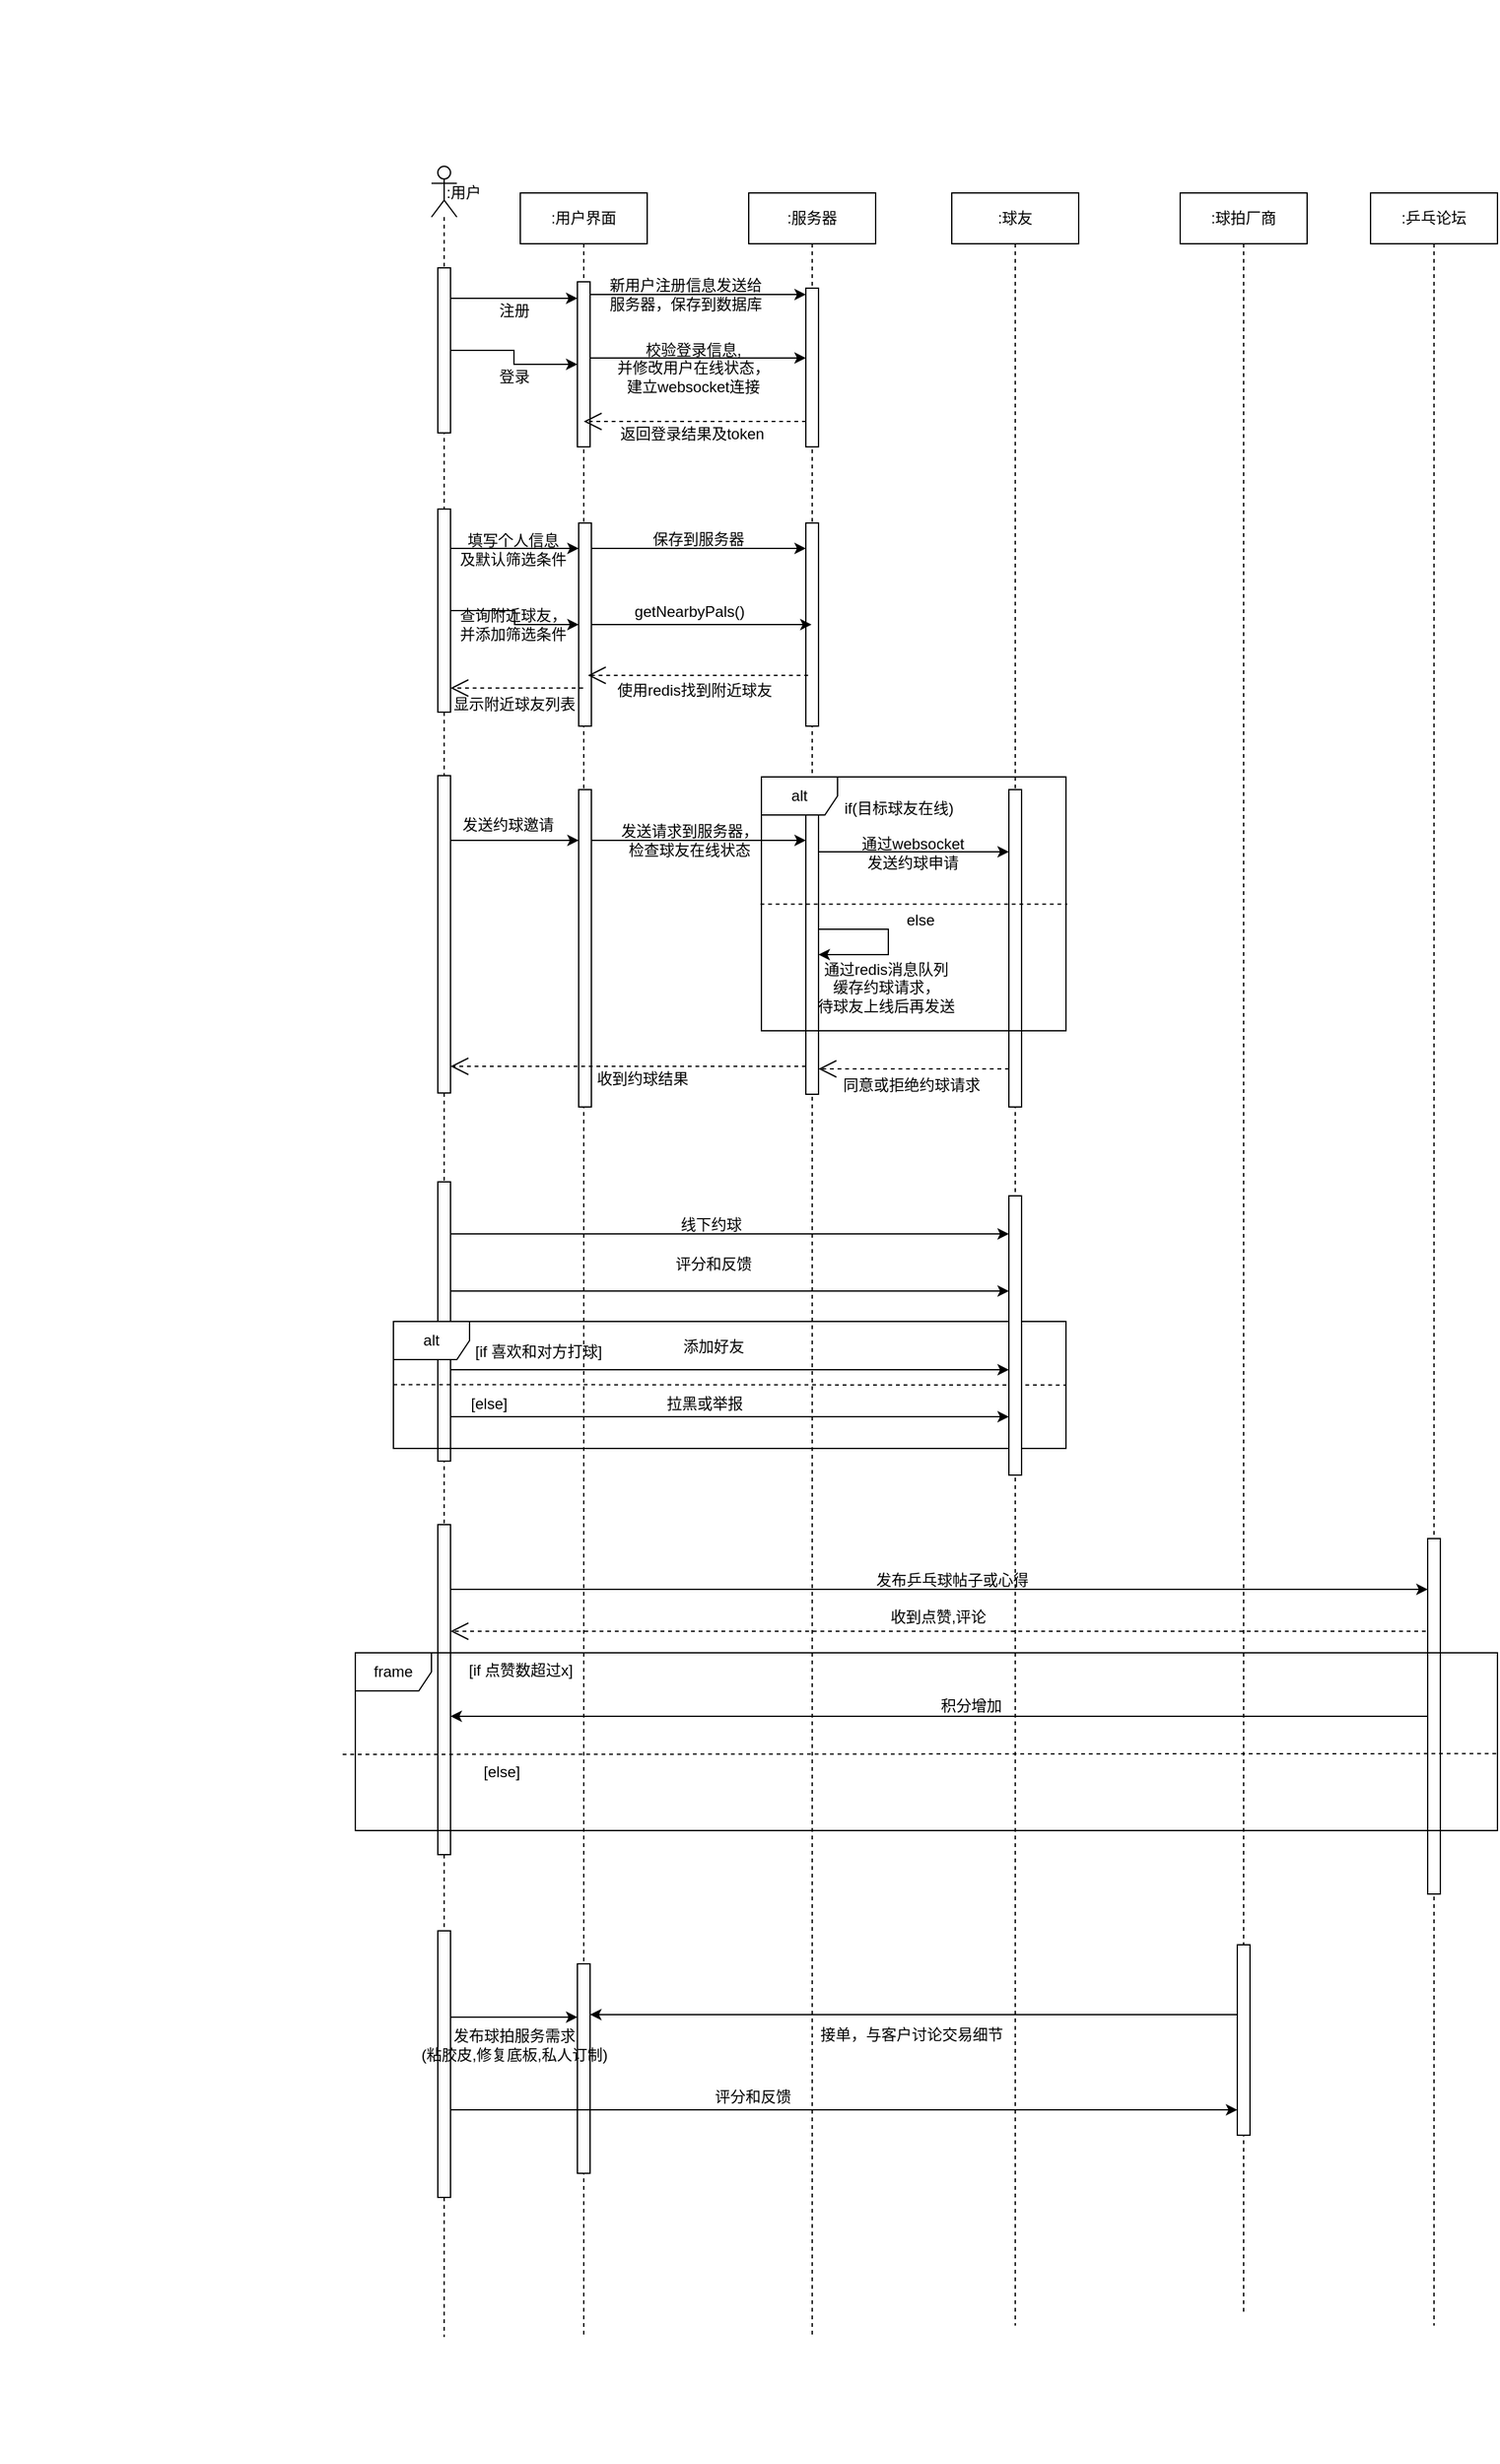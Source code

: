 <mxfile version="24.2.5" type="github">
  <diagram name="Page-1" id="2YBvvXClWsGukQMizWep">
    <mxGraphModel dx="1293" dy="548" grid="1" gridSize="10" guides="1" tooltips="1" connect="1" arrows="1" fold="1" page="1" pageScale="1" pageWidth="850" pageHeight="1100" math="0" shadow="0">
      <root>
        <mxCell id="0" />
        <mxCell id="1" parent="0" />
        <mxCell id="brgdM_ip_KjS1nYenWTX-2" value=":用户界面" style="shape=umlLifeline;perimeter=lifelinePerimeter;whiteSpace=wrap;html=1;container=1;dropTarget=0;collapsible=0;recursiveResize=0;outlineConnect=0;portConstraint=eastwest;newEdgeStyle={&quot;curved&quot;:0,&quot;rounded&quot;:0};" parent="1" vertex="1">
          <mxGeometry x="520" y="191" width="100" height="1690" as="geometry" />
        </mxCell>
        <mxCell id="brgdM_ip_KjS1nYenWTX-30" value="" style="html=1;points=[[0,0,0,0,5],[0,1,0,0,-5],[1,0,0,0,5],[1,1,0,0,-5]];perimeter=orthogonalPerimeter;outlineConnect=0;targetShapes=umlLifeline;portConstraint=eastwest;newEdgeStyle={&quot;curved&quot;:0,&quot;rounded&quot;:0};" parent="brgdM_ip_KjS1nYenWTX-2" vertex="1">
          <mxGeometry x="45" y="70" width="10" height="130" as="geometry" />
        </mxCell>
        <mxCell id="brgdM_ip_KjS1nYenWTX-42" value="" style="html=1;points=[[0,0,0,0,5],[0,1,0,0,-5],[1,0,0,0,5],[1,1,0,0,-5]];perimeter=orthogonalPerimeter;outlineConnect=0;targetShapes=umlLifeline;portConstraint=eastwest;newEdgeStyle={&quot;curved&quot;:0,&quot;rounded&quot;:0};" parent="brgdM_ip_KjS1nYenWTX-2" vertex="1">
          <mxGeometry x="46" y="260" width="10" height="160" as="geometry" />
        </mxCell>
        <mxCell id="brgdM_ip_KjS1nYenWTX-62" value="" style="html=1;points=[[0,0,0,0,5],[0,1,0,0,-5],[1,0,0,0,5],[1,1,0,0,-5]];perimeter=orthogonalPerimeter;outlineConnect=0;targetShapes=umlLifeline;portConstraint=eastwest;newEdgeStyle={&quot;curved&quot;:0,&quot;rounded&quot;:0};" parent="brgdM_ip_KjS1nYenWTX-2" vertex="1">
          <mxGeometry x="46" y="470" width="10" height="250" as="geometry" />
        </mxCell>
        <mxCell id="brgdM_ip_KjS1nYenWTX-123" value="" style="html=1;points=[[0,0,0,0,5],[0,1,0,0,-5],[1,0,0,0,5],[1,1,0,0,-5]];perimeter=orthogonalPerimeter;outlineConnect=0;targetShapes=umlLifeline;portConstraint=eastwest;newEdgeStyle={&quot;curved&quot;:0,&quot;rounded&quot;:0};" parent="brgdM_ip_KjS1nYenWTX-2" vertex="1">
          <mxGeometry x="45" y="1395" width="10" height="165" as="geometry" />
        </mxCell>
        <mxCell id="brgdM_ip_KjS1nYenWTX-6" value=":服务器" style="shape=umlLifeline;perimeter=lifelinePerimeter;whiteSpace=wrap;html=1;container=1;dropTarget=0;collapsible=0;recursiveResize=0;outlineConnect=0;portConstraint=eastwest;newEdgeStyle={&quot;curved&quot;:0,&quot;rounded&quot;:0};" parent="1" vertex="1">
          <mxGeometry x="700" y="191" width="100" height="1690" as="geometry" />
        </mxCell>
        <mxCell id="brgdM_ip_KjS1nYenWTX-33" value="" style="html=1;points=[[0,0,0,0,5],[0,1,0,0,-5],[1,0,0,0,5],[1,1,0,0,-5]];perimeter=orthogonalPerimeter;outlineConnect=0;targetShapes=umlLifeline;portConstraint=eastwest;newEdgeStyle={&quot;curved&quot;:0,&quot;rounded&quot;:0};" parent="brgdM_ip_KjS1nYenWTX-6" vertex="1">
          <mxGeometry x="45" y="75" width="10" height="125" as="geometry" />
        </mxCell>
        <mxCell id="brgdM_ip_KjS1nYenWTX-43" value="" style="html=1;points=[[0,0,0,0,5],[0,1,0,0,-5],[1,0,0,0,5],[1,1,0,0,-5]];perimeter=orthogonalPerimeter;outlineConnect=0;targetShapes=umlLifeline;portConstraint=eastwest;newEdgeStyle={&quot;curved&quot;:0,&quot;rounded&quot;:0};" parent="brgdM_ip_KjS1nYenWTX-6" vertex="1">
          <mxGeometry x="45" y="260" width="10" height="160" as="geometry" />
        </mxCell>
        <mxCell id="brgdM_ip_KjS1nYenWTX-63" value="" style="html=1;points=[[0,0,0,0,5],[0,1,0,0,-5],[1,0,0,0,5],[1,1,0,0,-5]];perimeter=orthogonalPerimeter;outlineConnect=0;targetShapes=umlLifeline;portConstraint=eastwest;newEdgeStyle={&quot;curved&quot;:0,&quot;rounded&quot;:0};" parent="brgdM_ip_KjS1nYenWTX-6" vertex="1">
          <mxGeometry x="45" y="470" width="10" height="240" as="geometry" />
        </mxCell>
        <mxCell id="brgdM_ip_KjS1nYenWTX-74" style="edgeStyle=orthogonalEdgeStyle;rounded=0;orthogonalLoop=1;jettySize=auto;html=1;curved=0;" parent="brgdM_ip_KjS1nYenWTX-6" source="brgdM_ip_KjS1nYenWTX-63" target="brgdM_ip_KjS1nYenWTX-63" edge="1">
          <mxGeometry relative="1" as="geometry">
            <mxPoint x="120" y="650" as="targetPoint" />
            <Array as="points">
              <mxPoint x="110" y="600" />
            </Array>
          </mxGeometry>
        </mxCell>
        <mxCell id="brgdM_ip_KjS1nYenWTX-7" value="" style="group" parent="1" vertex="1" connectable="0">
          <mxGeometry x="110" y="39" width="500" height="1940" as="geometry" />
        </mxCell>
        <mxCell id="brgdM_ip_KjS1nYenWTX-4" value="" style="shape=umlLifeline;perimeter=lifelinePerimeter;whiteSpace=wrap;html=1;container=1;dropTarget=0;collapsible=0;recursiveResize=0;outlineConnect=0;portConstraint=eastwest;newEdgeStyle={&quot;curved&quot;:0,&quot;rounded&quot;:0};participant=umlActor;" parent="brgdM_ip_KjS1nYenWTX-7" vertex="1">
          <mxGeometry x="340" y="131" width="20" height="1710" as="geometry" />
        </mxCell>
        <mxCell id="brgdM_ip_KjS1nYenWTX-41" value="" style="html=1;points=[[0,0,0,0,5],[0,1,0,0,-5],[1,0,0,0,5],[1,1,0,0,-5]];perimeter=orthogonalPerimeter;outlineConnect=0;targetShapes=umlLifeline;portConstraint=eastwest;newEdgeStyle={&quot;curved&quot;:0,&quot;rounded&quot;:0};" parent="brgdM_ip_KjS1nYenWTX-4" vertex="1">
          <mxGeometry x="5" y="270" width="10" height="160" as="geometry" />
        </mxCell>
        <mxCell id="brgdM_ip_KjS1nYenWTX-61" value="" style="html=1;points=[[0,0,0,0,5],[0,1,0,0,-5],[1,0,0,0,5],[1,1,0,0,-5]];perimeter=orthogonalPerimeter;outlineConnect=0;targetShapes=umlLifeline;portConstraint=eastwest;newEdgeStyle={&quot;curved&quot;:0,&quot;rounded&quot;:0};" parent="brgdM_ip_KjS1nYenWTX-4" vertex="1">
          <mxGeometry x="5" y="480" width="10" height="250" as="geometry" />
        </mxCell>
        <mxCell id="brgdM_ip_KjS1nYenWTX-101" value="" style="html=1;points=[[0,0,0,0,5],[0,1,0,0,-5],[1,0,0,0,5],[1,1,0,0,-5]];perimeter=orthogonalPerimeter;outlineConnect=0;targetShapes=umlLifeline;portConstraint=eastwest;newEdgeStyle={&quot;curved&quot;:0,&quot;rounded&quot;:0};" parent="brgdM_ip_KjS1nYenWTX-4" vertex="1">
          <mxGeometry x="5" y="1070" width="10" height="260" as="geometry" />
        </mxCell>
        <mxCell id="brgdM_ip_KjS1nYenWTX-119" value="" style="html=1;points=[[0,0,0,0,5],[0,1,0,0,-5],[1,0,0,0,5],[1,1,0,0,-5]];perimeter=orthogonalPerimeter;outlineConnect=0;targetShapes=umlLifeline;portConstraint=eastwest;newEdgeStyle={&quot;curved&quot;:0,&quot;rounded&quot;:0};" parent="brgdM_ip_KjS1nYenWTX-4" vertex="1">
          <mxGeometry x="5" y="1390" width="10" height="210" as="geometry" />
        </mxCell>
        <mxCell id="brgdM_ip_KjS1nYenWTX-5" value=":用户" style="text;html=1;align=center;verticalAlign=middle;resizable=0;points=[];autosize=1;strokeColor=none;fillColor=none;" parent="brgdM_ip_KjS1nYenWTX-7" vertex="1">
          <mxGeometry x="340" y="137" width="50" height="30" as="geometry" />
        </mxCell>
        <mxCell id="brgdM_ip_KjS1nYenWTX-23" value="" style="html=1;points=[[0,0,0,0,5],[0,1,0,0,-5],[1,0,0,0,5],[1,1,0,0,-5]];perimeter=orthogonalPerimeter;outlineConnect=0;targetShapes=umlLifeline;portConstraint=eastwest;newEdgeStyle={&quot;curved&quot;:0,&quot;rounded&quot;:0};" parent="brgdM_ip_KjS1nYenWTX-7" vertex="1">
          <mxGeometry x="345" y="211" width="10" height="130" as="geometry" />
        </mxCell>
        <mxCell id="brgdM_ip_KjS1nYenWTX-86" value="" style="html=1;points=[[0,0,0,0,5],[0,1,0,0,-5],[1,0,0,0,5],[1,1,0,0,-5]];perimeter=orthogonalPerimeter;outlineConnect=0;targetShapes=umlLifeline;portConstraint=eastwest;newEdgeStyle={&quot;curved&quot;:0,&quot;rounded&quot;:0};" parent="brgdM_ip_KjS1nYenWTX-7" vertex="1">
          <mxGeometry x="345" y="931" width="10" height="220" as="geometry" />
        </mxCell>
        <mxCell id="brgdM_ip_KjS1nYenWTX-94" value="alt" style="shape=umlFrame;whiteSpace=wrap;html=1;pointerEvents=0;" parent="brgdM_ip_KjS1nYenWTX-7" vertex="1">
          <mxGeometry x="310" y="1041" width="530" height="100" as="geometry" />
        </mxCell>
        <mxCell id="brgdM_ip_KjS1nYenWTX-91" value="评分和反馈" style="text;html=1;align=center;verticalAlign=middle;resizable=0;points=[];autosize=1;strokeColor=none;fillColor=none;" parent="brgdM_ip_KjS1nYenWTX-7" vertex="1">
          <mxGeometry x="522" y="981" width="80" height="30" as="geometry" />
        </mxCell>
        <mxCell id="brgdM_ip_KjS1nYenWTX-93" value="添加好友" style="text;html=1;align=center;verticalAlign=middle;resizable=0;points=[];autosize=1;strokeColor=none;fillColor=none;" parent="brgdM_ip_KjS1nYenWTX-7" vertex="1">
          <mxGeometry x="527" y="1046" width="70" height="30" as="geometry" />
        </mxCell>
        <mxCell id="brgdM_ip_KjS1nYenWTX-95" value="" style="endArrow=none;dashed=1;html=1;rounded=0;exitX=-0.003;exitY=0.501;exitDx=0;exitDy=0;exitPerimeter=0;" parent="brgdM_ip_KjS1nYenWTX-7" edge="1">
          <mxGeometry width="50" height="50" relative="1" as="geometry">
            <mxPoint x="310" y="1090.7" as="sourcePoint" />
            <mxPoint x="840" y="1091.07" as="targetPoint" />
          </mxGeometry>
        </mxCell>
        <mxCell id="brgdM_ip_KjS1nYenWTX-106" value="" style="endArrow=open;endSize=12;dashed=1;html=1;rounded=0;" parent="brgdM_ip_KjS1nYenWTX-7" source="brgdM_ip_KjS1nYenWTX-22" edge="1">
          <mxGeometry width="160" relative="1" as="geometry">
            <mxPoint x="1245" y="1285" as="sourcePoint" />
            <mxPoint x="355" y="1285.0" as="targetPoint" />
            <Array as="points">
              <mxPoint x="569.25" y="1285" />
            </Array>
          </mxGeometry>
        </mxCell>
        <mxCell id="brgdM_ip_KjS1nYenWTX-110" value="[if 点赞数超过x]" style="text;html=1;align=center;verticalAlign=middle;resizable=0;points=[];autosize=1;strokeColor=none;fillColor=none;" parent="brgdM_ip_KjS1nYenWTX-7" vertex="1">
          <mxGeometry x="355" y="1301" width="110" height="30" as="geometry" />
        </mxCell>
        <mxCell id="brgdM_ip_KjS1nYenWTX-117" value="积分增加" style="text;html=1;align=center;verticalAlign=middle;resizable=0;points=[];autosize=1;strokeColor=none;fillColor=none;" parent="brgdM_ip_KjS1nYenWTX-7" vertex="1">
          <mxGeometry x="730" y="1329" width="70" height="30" as="geometry" />
        </mxCell>
        <mxCell id="brgdM_ip_KjS1nYenWTX-118" value="[else]" style="text;html=1;align=center;verticalAlign=middle;resizable=0;points=[];autosize=1;strokeColor=none;fillColor=none;" parent="brgdM_ip_KjS1nYenWTX-7" vertex="1">
          <mxGeometry x="370" y="1381" width="50" height="30" as="geometry" />
        </mxCell>
        <mxCell id="brgdM_ip_KjS1nYenWTX-124" value="发布球拍服务需求&lt;div&gt;(粘胶皮,修复底板,私人订制)&lt;/div&gt;" style="text;html=1;align=center;verticalAlign=middle;resizable=0;points=[];autosize=1;strokeColor=none;fillColor=none;" parent="brgdM_ip_KjS1nYenWTX-7" vertex="1">
          <mxGeometry x="320" y="1591" width="170" height="40" as="geometry" />
        </mxCell>
        <mxCell id="brgdM_ip_KjS1nYenWTX-126" value="接单，与客户讨论交易细节" style="text;html=1;align=center;verticalAlign=middle;resizable=0;points=[];autosize=1;strokeColor=none;fillColor=none;" parent="brgdM_ip_KjS1nYenWTX-7" vertex="1">
          <mxGeometry x="633" y="1588" width="170" height="30" as="geometry" />
        </mxCell>
        <mxCell id="brgdM_ip_KjS1nYenWTX-127" style="edgeStyle=orthogonalEdgeStyle;rounded=0;orthogonalLoop=1;jettySize=auto;html=1;curved=0;" parent="brgdM_ip_KjS1nYenWTX-7" edge="1">
          <mxGeometry relative="1" as="geometry">
            <mxPoint x="355" y="1662" as="sourcePoint" />
            <mxPoint x="975" y="1662" as="targetPoint" />
            <Array as="points">
              <mxPoint x="820" y="1662" />
              <mxPoint x="820" y="1662" />
            </Array>
          </mxGeometry>
        </mxCell>
        <mxCell id="brgdM_ip_KjS1nYenWTX-128" value="评分和反馈" style="text;html=1;align=center;verticalAlign=middle;resizable=0;points=[];autosize=1;strokeColor=none;fillColor=none;" parent="brgdM_ip_KjS1nYenWTX-7" vertex="1">
          <mxGeometry x="553" y="1637" width="80" height="30" as="geometry" />
        </mxCell>
        <mxCell id="brgdM_ip_KjS1nYenWTX-19" value=":球友" style="shape=umlLifeline;perimeter=lifelinePerimeter;whiteSpace=wrap;html=1;container=1;dropTarget=0;collapsible=0;recursiveResize=0;outlineConnect=0;portConstraint=eastwest;newEdgeStyle={&quot;curved&quot;:0,&quot;rounded&quot;:0};" parent="1" vertex="1">
          <mxGeometry x="860" y="191" width="100" height="1680" as="geometry" />
        </mxCell>
        <mxCell id="brgdM_ip_KjS1nYenWTX-64" value="" style="html=1;points=[[0,0,0,0,5],[0,1,0,0,-5],[1,0,0,0,5],[1,1,0,0,-5]];perimeter=orthogonalPerimeter;outlineConnect=0;targetShapes=umlLifeline;portConstraint=eastwest;newEdgeStyle={&quot;curved&quot;:0,&quot;rounded&quot;:0};" parent="brgdM_ip_KjS1nYenWTX-19" vertex="1">
          <mxGeometry x="45" y="470" width="10" height="250" as="geometry" />
        </mxCell>
        <mxCell id="brgdM_ip_KjS1nYenWTX-87" value="" style="html=1;points=[[0,0,0,0,5],[0,1,0,0,-5],[1,0,0,0,5],[1,1,0,0,-5]];perimeter=orthogonalPerimeter;outlineConnect=0;targetShapes=umlLifeline;portConstraint=eastwest;newEdgeStyle={&quot;curved&quot;:0,&quot;rounded&quot;:0};" parent="brgdM_ip_KjS1nYenWTX-19" vertex="1">
          <mxGeometry x="45" y="790" width="10" height="220" as="geometry" />
        </mxCell>
        <mxCell id="brgdM_ip_KjS1nYenWTX-21" value=":球拍厂商" style="shape=umlLifeline;perimeter=lifelinePerimeter;whiteSpace=wrap;html=1;container=1;dropTarget=0;collapsible=0;recursiveResize=0;outlineConnect=0;portConstraint=eastwest;newEdgeStyle={&quot;curved&quot;:0,&quot;rounded&quot;:0};" parent="1" vertex="1">
          <mxGeometry x="1040" y="191" width="100" height="1670" as="geometry" />
        </mxCell>
        <mxCell id="brgdM_ip_KjS1nYenWTX-121" value="" style="html=1;points=[[0,0,0,0,5],[0,1,0,0,-5],[1,0,0,0,5],[1,1,0,0,-5]];perimeter=orthogonalPerimeter;outlineConnect=0;targetShapes=umlLifeline;portConstraint=eastwest;newEdgeStyle={&quot;curved&quot;:0,&quot;rounded&quot;:0};" parent="brgdM_ip_KjS1nYenWTX-21" vertex="1">
          <mxGeometry x="45" y="1380" width="10" height="150" as="geometry" />
        </mxCell>
        <mxCell id="brgdM_ip_KjS1nYenWTX-22" value=":乒乓论坛" style="shape=umlLifeline;perimeter=lifelinePerimeter;whiteSpace=wrap;html=1;container=1;dropTarget=0;collapsible=0;recursiveResize=0;outlineConnect=0;portConstraint=eastwest;newEdgeStyle={&quot;curved&quot;:0,&quot;rounded&quot;:0};" parent="1" vertex="1">
          <mxGeometry x="1190" y="191" width="100" height="1680" as="geometry" />
        </mxCell>
        <mxCell id="brgdM_ip_KjS1nYenWTX-102" value="" style="html=1;points=[[0,0,0,0,5],[0,1,0,0,-5],[1,0,0,0,5],[1,1,0,0,-5]];perimeter=orthogonalPerimeter;outlineConnect=0;targetShapes=umlLifeline;portConstraint=eastwest;newEdgeStyle={&quot;curved&quot;:0,&quot;rounded&quot;:0};" parent="brgdM_ip_KjS1nYenWTX-22" vertex="1">
          <mxGeometry x="45" y="1060" width="10" height="280" as="geometry" />
        </mxCell>
        <mxCell id="brgdM_ip_KjS1nYenWTX-27" value="登录" style="text;html=1;align=center;verticalAlign=middle;resizable=0;points=[];autosize=1;strokeColor=none;fillColor=none;" parent="1" vertex="1">
          <mxGeometry x="490" y="321" width="50" height="30" as="geometry" />
        </mxCell>
        <mxCell id="brgdM_ip_KjS1nYenWTX-29" value="注册" style="text;html=1;align=center;verticalAlign=middle;resizable=0;points=[];autosize=1;strokeColor=none;fillColor=none;" parent="1" vertex="1">
          <mxGeometry x="490" y="269" width="50" height="30" as="geometry" />
        </mxCell>
        <mxCell id="brgdM_ip_KjS1nYenWTX-35" value="新用户注册信息发送给&lt;div&gt;服务器，保存到数据库&lt;/div&gt;" style="text;html=1;align=center;verticalAlign=middle;resizable=0;points=[];autosize=1;strokeColor=none;fillColor=none;" parent="1" vertex="1">
          <mxGeometry x="580" y="251" width="140" height="40" as="geometry" />
        </mxCell>
        <mxCell id="brgdM_ip_KjS1nYenWTX-37" value="校验登录信息,&lt;div&gt;并修改用户在线状态，&lt;/div&gt;&lt;div&gt;建立websocket连接&lt;/div&gt;" style="text;html=1;align=center;verticalAlign=middle;resizable=0;points=[];autosize=1;strokeColor=none;fillColor=none;" parent="1" vertex="1">
          <mxGeometry x="586" y="299" width="140" height="60" as="geometry" />
        </mxCell>
        <mxCell id="brgdM_ip_KjS1nYenWTX-39" value="" style="endArrow=open;endSize=12;dashed=1;html=1;rounded=0;" parent="1" source="brgdM_ip_KjS1nYenWTX-33" target="brgdM_ip_KjS1nYenWTX-2" edge="1">
          <mxGeometry width="160" relative="1" as="geometry">
            <mxPoint x="730" y="371" as="sourcePoint" />
            <mxPoint x="572.75" y="371.0" as="targetPoint" />
            <Array as="points">
              <mxPoint x="660" y="371" />
            </Array>
          </mxGeometry>
        </mxCell>
        <mxCell id="brgdM_ip_KjS1nYenWTX-40" value="返回登录结果及token" style="text;html=1;align=center;verticalAlign=middle;resizable=0;points=[];autosize=1;strokeColor=none;fillColor=none;" parent="1" vertex="1">
          <mxGeometry x="585" y="366" width="140" height="30" as="geometry" />
        </mxCell>
        <mxCell id="brgdM_ip_KjS1nYenWTX-45" value="填写个人信息&lt;div&gt;及默认筛选条件&lt;/div&gt;" style="text;html=1;align=center;verticalAlign=middle;resizable=0;points=[];autosize=1;strokeColor=none;fillColor=none;" parent="1" vertex="1">
          <mxGeometry x="459" y="452" width="110" height="40" as="geometry" />
        </mxCell>
        <mxCell id="brgdM_ip_KjS1nYenWTX-46" style="edgeStyle=orthogonalEdgeStyle;rounded=0;orthogonalLoop=1;jettySize=auto;html=1;curved=0;" parent="1" source="brgdM_ip_KjS1nYenWTX-42" target="brgdM_ip_KjS1nYenWTX-43" edge="1">
          <mxGeometry relative="1" as="geometry">
            <mxPoint x="720" y="481" as="targetPoint" />
            <Array as="points">
              <mxPoint x="660" y="471" />
              <mxPoint x="660" y="471" />
            </Array>
          </mxGeometry>
        </mxCell>
        <mxCell id="brgdM_ip_KjS1nYenWTX-47" value="" style="edgeStyle=orthogonalEdgeStyle;rounded=0;orthogonalLoop=1;jettySize=auto;html=1;curved=0;" parent="1" source="brgdM_ip_KjS1nYenWTX-23" target="brgdM_ip_KjS1nYenWTX-30" edge="1">
          <mxGeometry relative="1" as="geometry">
            <Array as="points" />
          </mxGeometry>
        </mxCell>
        <mxCell id="brgdM_ip_KjS1nYenWTX-48" style="edgeStyle=orthogonalEdgeStyle;rounded=0;orthogonalLoop=1;jettySize=auto;html=1;curved=0;" parent="1" edge="1">
          <mxGeometry relative="1" as="geometry">
            <mxPoint x="465" y="274" as="sourcePoint" />
            <mxPoint x="565" y="274" as="targetPoint" />
            <Array as="points">
              <mxPoint x="520" y="274" />
              <mxPoint x="520" y="274" />
            </Array>
          </mxGeometry>
        </mxCell>
        <mxCell id="brgdM_ip_KjS1nYenWTX-49" style="edgeStyle=orthogonalEdgeStyle;rounded=0;orthogonalLoop=1;jettySize=auto;html=1;curved=0;" parent="1" source="brgdM_ip_KjS1nYenWTX-30" target="brgdM_ip_KjS1nYenWTX-33" edge="1">
          <mxGeometry relative="1" as="geometry">
            <Array as="points">
              <mxPoint x="660" y="271" />
              <mxPoint x="660" y="271" />
            </Array>
          </mxGeometry>
        </mxCell>
        <mxCell id="brgdM_ip_KjS1nYenWTX-50" style="edgeStyle=orthogonalEdgeStyle;rounded=0;orthogonalLoop=1;jettySize=auto;html=1;curved=0;" parent="1" source="brgdM_ip_KjS1nYenWTX-30" target="brgdM_ip_KjS1nYenWTX-33" edge="1">
          <mxGeometry relative="1" as="geometry">
            <Array as="points">
              <mxPoint x="660" y="321" />
              <mxPoint x="660" y="321" />
            </Array>
          </mxGeometry>
        </mxCell>
        <mxCell id="brgdM_ip_KjS1nYenWTX-51" style="edgeStyle=orthogonalEdgeStyle;rounded=0;orthogonalLoop=1;jettySize=auto;html=1;curved=0;" parent="1" source="brgdM_ip_KjS1nYenWTX-41" target="brgdM_ip_KjS1nYenWTX-42" edge="1">
          <mxGeometry relative="1" as="geometry">
            <Array as="points">
              <mxPoint x="520" y="471" />
              <mxPoint x="520" y="471" />
            </Array>
          </mxGeometry>
        </mxCell>
        <mxCell id="brgdM_ip_KjS1nYenWTX-52" value="保存到服务器" style="text;html=1;align=center;verticalAlign=middle;resizable=0;points=[];autosize=1;strokeColor=none;fillColor=none;" parent="1" vertex="1">
          <mxGeometry x="610" y="449" width="100" height="30" as="geometry" />
        </mxCell>
        <mxCell id="brgdM_ip_KjS1nYenWTX-53" style="edgeStyle=orthogonalEdgeStyle;rounded=0;orthogonalLoop=1;jettySize=auto;html=1;curved=0;" parent="1" source="brgdM_ip_KjS1nYenWTX-41" target="brgdM_ip_KjS1nYenWTX-42" edge="1">
          <mxGeometry relative="1" as="geometry" />
        </mxCell>
        <mxCell id="brgdM_ip_KjS1nYenWTX-54" value="查询附近球友，&lt;div&gt;并添加筛选条件&lt;/div&gt;" style="text;html=1;align=center;verticalAlign=middle;resizable=0;points=[];autosize=1;strokeColor=none;fillColor=none;" parent="1" vertex="1">
          <mxGeometry x="459" y="511" width="110" height="40" as="geometry" />
        </mxCell>
        <mxCell id="brgdM_ip_KjS1nYenWTX-55" style="edgeStyle=orthogonalEdgeStyle;rounded=0;orthogonalLoop=1;jettySize=auto;html=1;curved=0;" parent="1" source="brgdM_ip_KjS1nYenWTX-42" target="brgdM_ip_KjS1nYenWTX-6" edge="1">
          <mxGeometry relative="1" as="geometry">
            <Array as="points">
              <mxPoint x="700" y="531" />
              <mxPoint x="700" y="531" />
            </Array>
          </mxGeometry>
        </mxCell>
        <mxCell id="brgdM_ip_KjS1nYenWTX-56" value="getNearbyPals()" style="text;html=1;align=center;verticalAlign=middle;resizable=0;points=[];autosize=1;strokeColor=none;fillColor=none;" parent="1" vertex="1">
          <mxGeometry x="598" y="506" width="110" height="30" as="geometry" />
        </mxCell>
        <mxCell id="brgdM_ip_KjS1nYenWTX-57" value="" style="endArrow=open;endSize=12;dashed=1;html=1;rounded=0;" parent="1" edge="1">
          <mxGeometry width="160" relative="1" as="geometry">
            <mxPoint x="746.75" y="571" as="sourcePoint" />
            <mxPoint x="573.25" y="571" as="targetPoint" />
            <Array as="points">
              <mxPoint x="672.25" y="571" />
            </Array>
          </mxGeometry>
        </mxCell>
        <mxCell id="brgdM_ip_KjS1nYenWTX-58" value="使用redis找到附近球友" style="text;html=1;align=center;verticalAlign=middle;resizable=0;points=[];autosize=1;strokeColor=none;fillColor=none;" parent="1" vertex="1">
          <mxGeometry x="582" y="568" width="150" height="30" as="geometry" />
        </mxCell>
        <mxCell id="brgdM_ip_KjS1nYenWTX-59" value="" style="endArrow=open;endSize=12;dashed=1;html=1;rounded=0;" parent="1" source="brgdM_ip_KjS1nYenWTX-2" target="brgdM_ip_KjS1nYenWTX-41" edge="1">
          <mxGeometry width="160" relative="1" as="geometry">
            <mxPoint x="690" y="641" as="sourcePoint" />
            <mxPoint x="480" y="581" as="targetPoint" />
            <Array as="points">
              <mxPoint x="520" y="581" />
            </Array>
          </mxGeometry>
        </mxCell>
        <mxCell id="brgdM_ip_KjS1nYenWTX-60" value="显示附近球友列表" style="text;html=1;align=center;verticalAlign=middle;resizable=0;points=[];autosize=1;strokeColor=none;fillColor=none;" parent="1" vertex="1">
          <mxGeometry x="455" y="579" width="120" height="30" as="geometry" />
        </mxCell>
        <mxCell id="brgdM_ip_KjS1nYenWTX-66" style="edgeStyle=orthogonalEdgeStyle;rounded=0;orthogonalLoop=1;jettySize=auto;html=1;curved=0;" parent="1" source="brgdM_ip_KjS1nYenWTX-61" target="brgdM_ip_KjS1nYenWTX-62" edge="1">
          <mxGeometry relative="1" as="geometry">
            <Array as="points">
              <mxPoint x="520" y="701" />
              <mxPoint x="520" y="701" />
            </Array>
          </mxGeometry>
        </mxCell>
        <mxCell id="brgdM_ip_KjS1nYenWTX-67" value="发送约球邀请" style="text;html=1;align=center;verticalAlign=middle;resizable=0;points=[];autosize=1;strokeColor=none;fillColor=none;" parent="1" vertex="1">
          <mxGeometry x="460" y="674" width="100" height="30" as="geometry" />
        </mxCell>
        <mxCell id="brgdM_ip_KjS1nYenWTX-68" style="edgeStyle=orthogonalEdgeStyle;rounded=0;orthogonalLoop=1;jettySize=auto;html=1;curved=0;" parent="1" source="brgdM_ip_KjS1nYenWTX-62" target="brgdM_ip_KjS1nYenWTX-63" edge="1">
          <mxGeometry relative="1" as="geometry">
            <Array as="points">
              <mxPoint x="660" y="701" />
              <mxPoint x="660" y="701" />
            </Array>
          </mxGeometry>
        </mxCell>
        <mxCell id="brgdM_ip_KjS1nYenWTX-70" value="发送请求到服务器，&lt;div&gt;检查球友在线状态&lt;/div&gt;" style="text;html=1;align=center;verticalAlign=middle;resizable=0;points=[];autosize=1;strokeColor=none;fillColor=none;" parent="1" vertex="1">
          <mxGeometry x="588" y="681" width="130" height="40" as="geometry" />
        </mxCell>
        <mxCell id="brgdM_ip_KjS1nYenWTX-72" style="edgeStyle=orthogonalEdgeStyle;rounded=0;orthogonalLoop=1;jettySize=auto;html=1;curved=0;" parent="1" edge="1">
          <mxGeometry relative="1" as="geometry">
            <mxPoint x="755" y="710" as="sourcePoint" />
            <mxPoint x="905" y="710" as="targetPoint" />
            <Array as="points">
              <mxPoint x="850" y="710" />
              <mxPoint x="850" y="710" />
            </Array>
          </mxGeometry>
        </mxCell>
        <mxCell id="brgdM_ip_KjS1nYenWTX-73" value="通过websocket&lt;div&gt;发送约球申请&lt;/div&gt;" style="text;html=1;align=center;verticalAlign=middle;resizable=0;points=[];autosize=1;strokeColor=none;fillColor=none;" parent="1" vertex="1">
          <mxGeometry x="779" y="691" width="100" height="40" as="geometry" />
        </mxCell>
        <mxCell id="brgdM_ip_KjS1nYenWTX-75" value="通过redis消息队列&lt;div&gt;缓存约球请求，&lt;/div&gt;&lt;div&gt;待球友上线后再发送&lt;/div&gt;" style="text;html=1;align=center;verticalAlign=middle;resizable=0;points=[];autosize=1;strokeColor=none;fillColor=none;" parent="1" vertex="1">
          <mxGeometry x="743" y="787" width="130" height="60" as="geometry" />
        </mxCell>
        <mxCell id="brgdM_ip_KjS1nYenWTX-76" value="alt" style="shape=umlFrame;whiteSpace=wrap;html=1;pointerEvents=0;" parent="1" vertex="1">
          <mxGeometry x="710" y="651" width="240" height="200" as="geometry" />
        </mxCell>
        <mxCell id="brgdM_ip_KjS1nYenWTX-77" value="" style="endArrow=none;dashed=1;html=1;rounded=0;entryX=1.004;entryY=0.501;entryDx=0;entryDy=0;entryPerimeter=0;exitX=-0.003;exitY=0.501;exitDx=0;exitDy=0;exitPerimeter=0;" parent="1" source="brgdM_ip_KjS1nYenWTX-76" target="brgdM_ip_KjS1nYenWTX-76" edge="1">
          <mxGeometry width="50" height="50" relative="1" as="geometry">
            <mxPoint x="720" y="801" as="sourcePoint" />
            <mxPoint x="770" y="751" as="targetPoint" />
          </mxGeometry>
        </mxCell>
        <mxCell id="brgdM_ip_KjS1nYenWTX-78" value="if(目标球友在线)" style="text;html=1;align=center;verticalAlign=middle;resizable=0;points=[];autosize=1;strokeColor=none;fillColor=none;" parent="1" vertex="1">
          <mxGeometry x="763" y="661" width="110" height="30" as="geometry" />
        </mxCell>
        <mxCell id="brgdM_ip_KjS1nYenWTX-79" value="else" style="text;html=1;align=center;verticalAlign=middle;resizable=0;points=[];autosize=1;strokeColor=none;fillColor=none;" parent="1" vertex="1">
          <mxGeometry x="810" y="749" width="50" height="30" as="geometry" />
        </mxCell>
        <mxCell id="brgdM_ip_KjS1nYenWTX-82" value="" style="endArrow=open;endSize=12;dashed=1;html=1;rounded=0;" parent="1" source="brgdM_ip_KjS1nYenWTX-64" target="brgdM_ip_KjS1nYenWTX-63" edge="1">
          <mxGeometry width="160" relative="1" as="geometry">
            <mxPoint x="900" y="881" as="sourcePoint" />
            <mxPoint x="760" y="881" as="targetPoint" />
            <Array as="points">
              <mxPoint x="841.25" y="881" />
            </Array>
          </mxGeometry>
        </mxCell>
        <mxCell id="brgdM_ip_KjS1nYenWTX-83" value="同意或拒绝约球请求" style="text;html=1;align=center;verticalAlign=middle;resizable=0;points=[];autosize=1;strokeColor=none;fillColor=none;" parent="1" vertex="1">
          <mxGeometry x="763" y="879" width="130" height="30" as="geometry" />
        </mxCell>
        <mxCell id="brgdM_ip_KjS1nYenWTX-84" value="" style="endArrow=open;endSize=12;dashed=1;html=1;rounded=0;" parent="1" source="brgdM_ip_KjS1nYenWTX-63" target="brgdM_ip_KjS1nYenWTX-61" edge="1">
          <mxGeometry width="160" relative="1" as="geometry">
            <mxPoint x="743" y="879" as="sourcePoint" />
            <mxPoint x="580" y="879" as="targetPoint" />
            <Array as="points">
              <mxPoint x="679.25" y="879" />
            </Array>
          </mxGeometry>
        </mxCell>
        <mxCell id="brgdM_ip_KjS1nYenWTX-85" value="收到约球结果" style="text;html=1;align=center;verticalAlign=middle;resizable=0;points=[];autosize=1;strokeColor=none;fillColor=none;" parent="1" vertex="1">
          <mxGeometry x="566" y="874" width="100" height="30" as="geometry" />
        </mxCell>
        <mxCell id="brgdM_ip_KjS1nYenWTX-88" style="edgeStyle=orthogonalEdgeStyle;rounded=0;orthogonalLoop=1;jettySize=auto;html=1;curved=0;" parent="1" source="brgdM_ip_KjS1nYenWTX-86" target="brgdM_ip_KjS1nYenWTX-87" edge="1">
          <mxGeometry relative="1" as="geometry">
            <Array as="points">
              <mxPoint x="690" y="1011" />
              <mxPoint x="690" y="1011" />
            </Array>
          </mxGeometry>
        </mxCell>
        <mxCell id="brgdM_ip_KjS1nYenWTX-89" value="线下约球" style="text;html=1;align=center;verticalAlign=middle;resizable=0;points=[];autosize=1;strokeColor=none;fillColor=none;" parent="1" vertex="1">
          <mxGeometry x="635" y="989" width="70" height="30" as="geometry" />
        </mxCell>
        <mxCell id="brgdM_ip_KjS1nYenWTX-90" style="edgeStyle=orthogonalEdgeStyle;rounded=0;orthogonalLoop=1;jettySize=auto;html=1;curved=0;" parent="1" source="brgdM_ip_KjS1nYenWTX-86" target="brgdM_ip_KjS1nYenWTX-87" edge="1">
          <mxGeometry relative="1" as="geometry">
            <mxPoint x="500" y="1041" as="sourcePoint" />
            <mxPoint x="900" y="1056" as="targetPoint" />
            <Array as="points">
              <mxPoint x="900" y="1056" />
              <mxPoint x="900" y="1056" />
            </Array>
          </mxGeometry>
        </mxCell>
        <mxCell id="brgdM_ip_KjS1nYenWTX-96" value="[if 喜欢和对方打球]" style="text;html=1;align=center;verticalAlign=middle;resizable=0;points=[];autosize=1;strokeColor=none;fillColor=none;" parent="1" vertex="1">
          <mxGeometry x="474" y="1089" width="120" height="30" as="geometry" />
        </mxCell>
        <mxCell id="brgdM_ip_KjS1nYenWTX-97" style="edgeStyle=orthogonalEdgeStyle;rounded=0;orthogonalLoop=1;jettySize=auto;html=1;curved=0;" parent="1" edge="1">
          <mxGeometry relative="1" as="geometry">
            <mxPoint x="465" y="1118.03" as="sourcePoint" />
            <mxPoint x="905" y="1118.03" as="targetPoint" />
            <Array as="points">
              <mxPoint x="690" y="1118" />
              <mxPoint x="690" y="1118" />
            </Array>
          </mxGeometry>
        </mxCell>
        <mxCell id="brgdM_ip_KjS1nYenWTX-98" value="[else]" style="text;html=1;align=center;verticalAlign=middle;resizable=0;points=[];autosize=1;strokeColor=none;fillColor=none;" parent="1" vertex="1">
          <mxGeometry x="470" y="1130" width="50" height="30" as="geometry" />
        </mxCell>
        <mxCell id="brgdM_ip_KjS1nYenWTX-99" style="edgeStyle=orthogonalEdgeStyle;rounded=0;orthogonalLoop=1;jettySize=auto;html=1;curved=0;" parent="1" edge="1">
          <mxGeometry relative="1" as="geometry">
            <mxPoint x="465" y="1155.03" as="sourcePoint" />
            <mxPoint x="905" y="1155.03" as="targetPoint" />
            <Array as="points">
              <mxPoint x="570" y="1155" />
              <mxPoint x="570" y="1155" />
            </Array>
          </mxGeometry>
        </mxCell>
        <mxCell id="brgdM_ip_KjS1nYenWTX-100" value="拉黑或举报" style="text;html=1;align=center;verticalAlign=middle;resizable=0;points=[];autosize=1;strokeColor=none;fillColor=none;" parent="1" vertex="1">
          <mxGeometry x="625" y="1130" width="80" height="30" as="geometry" />
        </mxCell>
        <mxCell id="brgdM_ip_KjS1nYenWTX-103" style="edgeStyle=orthogonalEdgeStyle;rounded=0;orthogonalLoop=1;jettySize=auto;html=1;curved=0;" parent="1" source="brgdM_ip_KjS1nYenWTX-101" target="brgdM_ip_KjS1nYenWTX-102" edge="1">
          <mxGeometry relative="1" as="geometry">
            <mxPoint x="480" y="1291" as="sourcePoint" />
            <Array as="points">
              <mxPoint x="680" y="1291" />
              <mxPoint x="680" y="1291" />
            </Array>
          </mxGeometry>
        </mxCell>
        <mxCell id="brgdM_ip_KjS1nYenWTX-105" value="发布乒乓球帖子或心得" style="text;html=1;align=center;verticalAlign=middle;resizable=0;points=[];autosize=1;strokeColor=none;fillColor=none;" parent="1" vertex="1">
          <mxGeometry x="790" y="1269" width="140" height="30" as="geometry" />
        </mxCell>
        <mxCell id="brgdM_ip_KjS1nYenWTX-107" value="收到点赞,评论" style="text;html=1;align=center;verticalAlign=middle;resizable=0;points=[];autosize=1;strokeColor=none;fillColor=none;" parent="1" vertex="1">
          <mxGeometry x="799" y="1298" width="100" height="30" as="geometry" />
        </mxCell>
        <mxCell id="brgdM_ip_KjS1nYenWTX-108" value="frame" style="shape=umlFrame;whiteSpace=wrap;html=1;pointerEvents=0;" parent="1" vertex="1">
          <mxGeometry x="390" y="1341" width="900" height="140" as="geometry" />
        </mxCell>
        <mxCell id="brgdM_ip_KjS1nYenWTX-109" value="" style="endArrow=none;dashed=1;html=1;rounded=0;entryX=0.999;entryY=0.567;entryDx=0;entryDy=0;entryPerimeter=0;" parent="1" target="brgdM_ip_KjS1nYenWTX-108" edge="1">
          <mxGeometry width="50" height="50" relative="1" as="geometry">
            <mxPoint x="380" y="1421" as="sourcePoint" />
            <mxPoint x="910" y="1391.37" as="targetPoint" />
          </mxGeometry>
        </mxCell>
        <mxCell id="brgdM_ip_KjS1nYenWTX-116" style="edgeStyle=orthogonalEdgeStyle;rounded=0;orthogonalLoop=1;jettySize=auto;html=1;curved=0;" parent="1" source="brgdM_ip_KjS1nYenWTX-102" target="brgdM_ip_KjS1nYenWTX-101" edge="1">
          <mxGeometry relative="1" as="geometry">
            <mxPoint x="470" y="1391" as="targetPoint" />
            <Array as="points">
              <mxPoint x="690" y="1391" />
              <mxPoint x="690" y="1391" />
            </Array>
          </mxGeometry>
        </mxCell>
        <mxCell id="brgdM_ip_KjS1nYenWTX-122" style="edgeStyle=orthogonalEdgeStyle;rounded=0;orthogonalLoop=1;jettySize=auto;html=1;curved=0;" parent="1" target="brgdM_ip_KjS1nYenWTX-123" edge="1">
          <mxGeometry relative="1" as="geometry">
            <mxPoint x="550" y="1611" as="targetPoint" />
            <mxPoint x="465" y="1628" as="sourcePoint" />
            <Array as="points">
              <mxPoint x="510" y="1628" />
              <mxPoint x="510" y="1628" />
            </Array>
          </mxGeometry>
        </mxCell>
        <mxCell id="brgdM_ip_KjS1nYenWTX-125" style="edgeStyle=orthogonalEdgeStyle;rounded=0;orthogonalLoop=1;jettySize=auto;html=1;curved=0;" parent="1" source="brgdM_ip_KjS1nYenWTX-121" target="brgdM_ip_KjS1nYenWTX-123" edge="1">
          <mxGeometry relative="1" as="geometry">
            <Array as="points">
              <mxPoint x="700" y="1626" />
              <mxPoint x="700" y="1626" />
            </Array>
          </mxGeometry>
        </mxCell>
      </root>
    </mxGraphModel>
  </diagram>
</mxfile>
